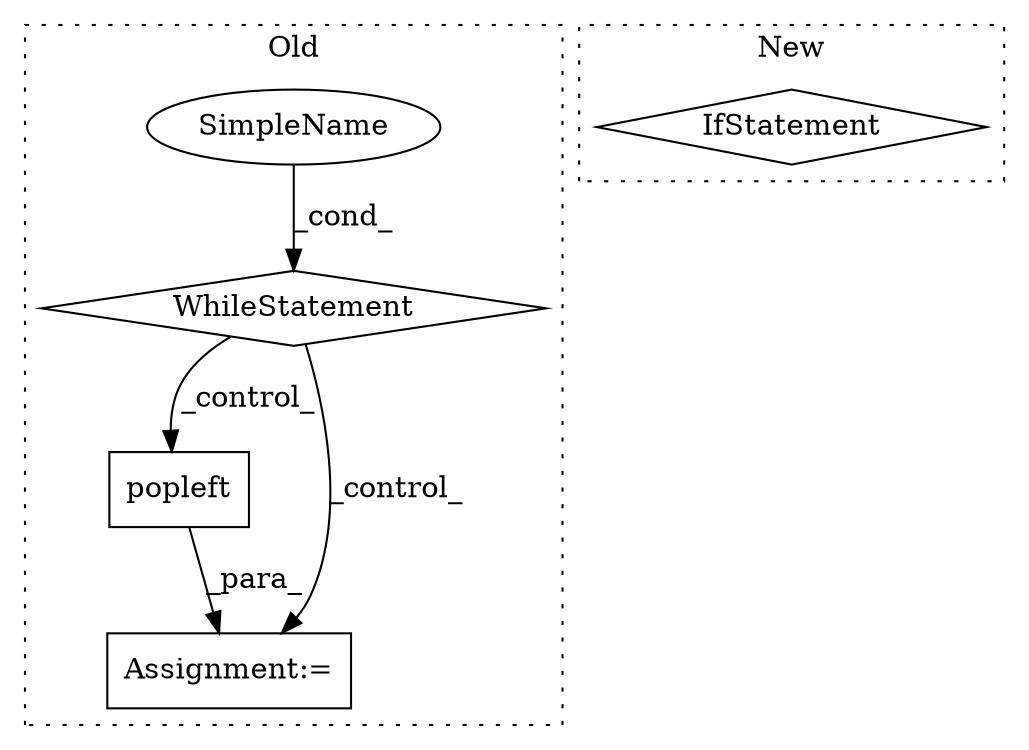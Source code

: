 digraph G {
subgraph cluster0 {
1 [label="popleft" a="32" s="13545" l="9" shape="box"];
3 [label="Assignment:=" a="7" s="13526" l="1" shape="box"];
4 [label="SimpleName" a="42" s="" l="" shape="ellipse"];
5 [label="WhileStatement" a="61" s="13470,13505" l="7,2" shape="diamond"];
label = "Old";
style="dotted";
}
subgraph cluster1 {
2 [label="IfStatement" a="25" s="13334,13356" l="4,2" shape="diamond"];
label = "New";
style="dotted";
}
1 -> 3 [label="_para_"];
4 -> 5 [label="_cond_"];
5 -> 3 [label="_control_"];
5 -> 1 [label="_control_"];
}